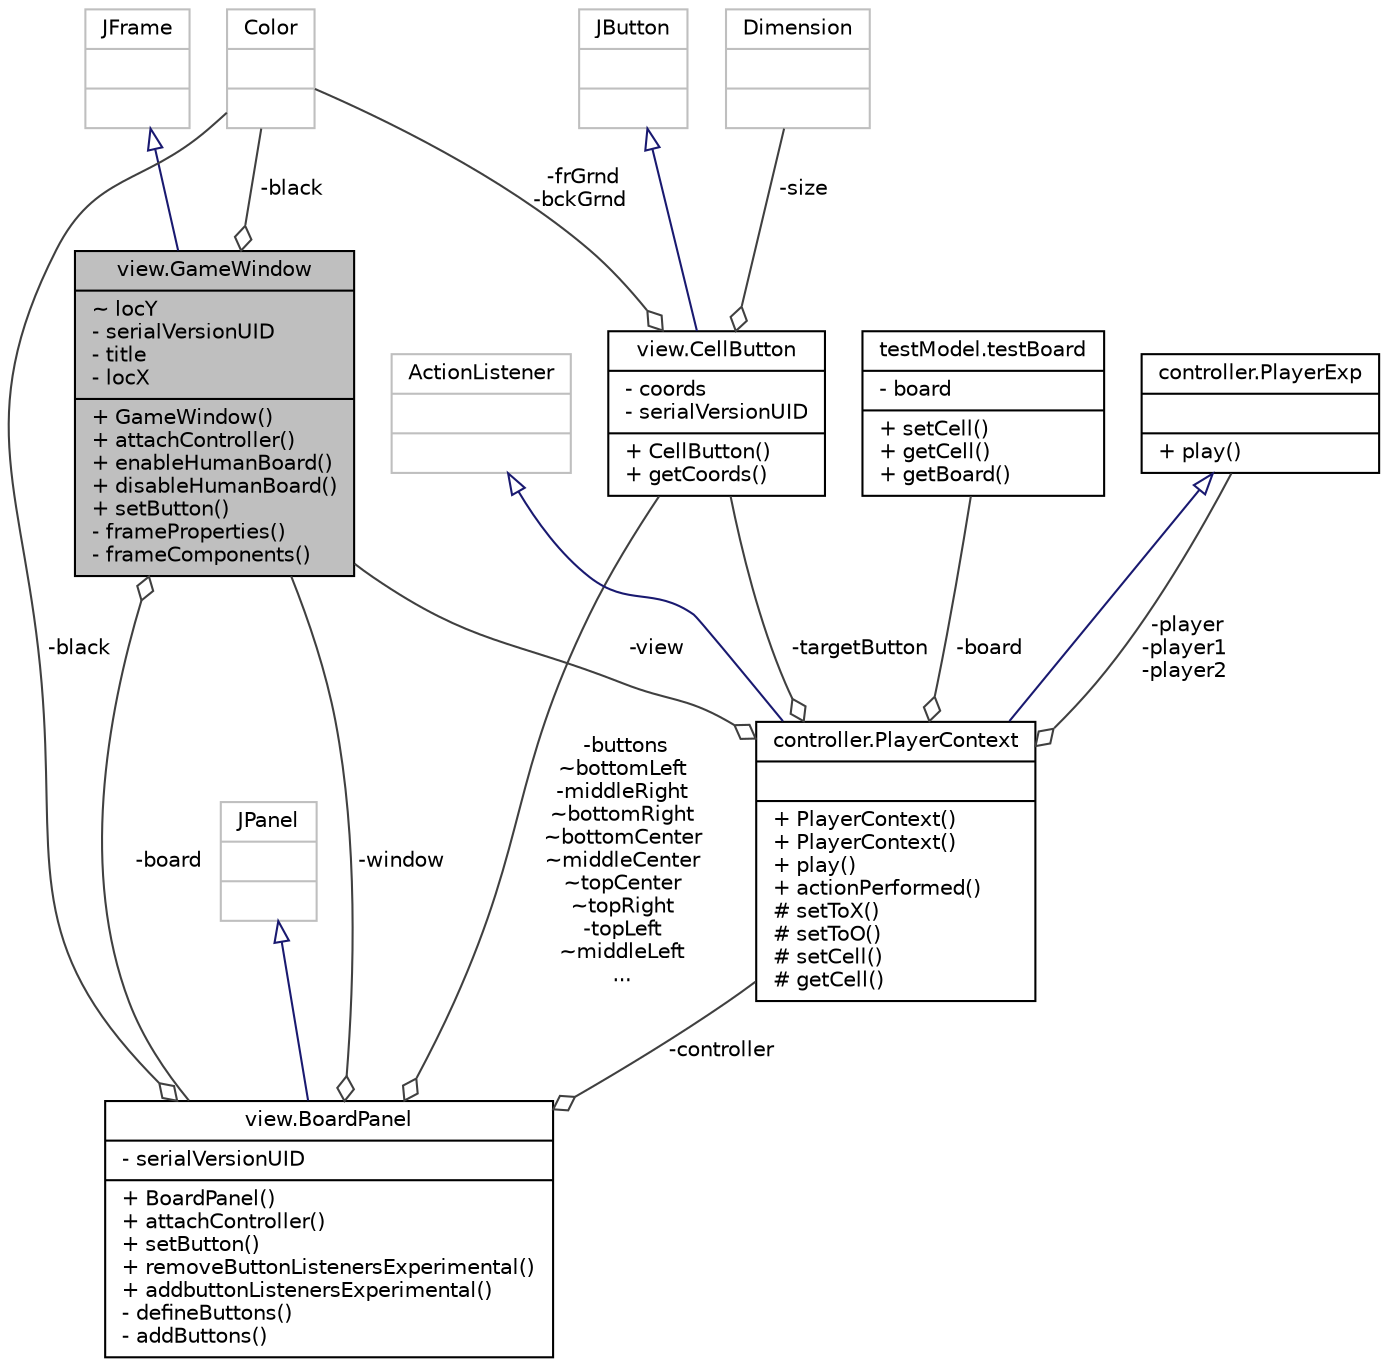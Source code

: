 digraph "view.GameWindow"
{
  edge [fontname="Helvetica",fontsize="10",labelfontname="Helvetica",labelfontsize="10"];
  node [fontname="Helvetica",fontsize="10",shape=record];
  Node1 [label="{view.GameWindow\n|~ locY\l- serialVersionUID\l- title\l- locX\l|+ GameWindow()\l+ attachController()\l+ enableHumanBoard()\l+ disableHumanBoard()\l+ setButton()\l- frameProperties()\l- frameComponents()\l}",height=0.2,width=0.4,color="black", fillcolor="grey75", style="filled" fontcolor="black"];
  Node2 -> Node1 [dir="back",color="midnightblue",fontsize="10",style="solid",arrowtail="onormal",fontname="Helvetica"];
  Node2 [label="{JFrame\n||}",height=0.2,width=0.4,color="grey75", fillcolor="white", style="filled"];
  Node3 -> Node1 [color="grey25",fontsize="10",style="solid",label=" -board" ,arrowhead="odiamond",fontname="Helvetica"];
  Node3 [label="{view.BoardPanel\n|- serialVersionUID\l|+ BoardPanel()\l+ attachController()\l+ setButton()\l+ removeButtonListenersExperimental()\l+ addbuttonListenersExperimental()\l- defineButtons()\l- addButtons()\l}",height=0.2,width=0.4,color="black", fillcolor="white", style="filled",URL="$classview_1_1_board_panel.html"];
  Node4 -> Node3 [dir="back",color="midnightblue",fontsize="10",style="solid",arrowtail="onormal",fontname="Helvetica"];
  Node4 [label="{JPanel\n||}",height=0.2,width=0.4,color="grey75", fillcolor="white", style="filled"];
  Node5 -> Node3 [color="grey25",fontsize="10",style="solid",label=" -buttons\n~bottomLeft\n-middleRight\n~bottomRight\n~bottomCenter\n~middleCenter\n~topCenter\n~topRight\n-topLeft\n~middleLeft\n..." ,arrowhead="odiamond",fontname="Helvetica"];
  Node5 [label="{view.CellButton\n|- coords\l- serialVersionUID\l|+ CellButton()\l+ getCoords()\l}",height=0.2,width=0.4,color="black", fillcolor="white", style="filled",URL="$classview_1_1_cell_button.html"];
  Node6 -> Node5 [dir="back",color="midnightblue",fontsize="10",style="solid",arrowtail="onormal",fontname="Helvetica"];
  Node6 [label="{JButton\n||}",height=0.2,width=0.4,color="grey75", fillcolor="white", style="filled"];
  Node7 -> Node5 [color="grey25",fontsize="10",style="solid",label=" -frGrnd\n-bckGrnd" ,arrowhead="odiamond",fontname="Helvetica"];
  Node7 [label="{Color\n||}",height=0.2,width=0.4,color="grey75", fillcolor="white", style="filled"];
  Node8 -> Node5 [color="grey25",fontsize="10",style="solid",label=" -size" ,arrowhead="odiamond",fontname="Helvetica"];
  Node8 [label="{Dimension\n||}",height=0.2,width=0.4,color="grey75", fillcolor="white", style="filled"];
  Node9 -> Node3 [color="grey25",fontsize="10",style="solid",label=" -controller" ,arrowhead="odiamond",fontname="Helvetica"];
  Node9 [label="{controller.PlayerContext\n||+ PlayerContext()\l+ PlayerContext()\l+ play()\l+ actionPerformed()\l# setToX()\l# setToO()\l# setCell()\l# getCell()\l}",height=0.2,width=0.4,color="black", fillcolor="white", style="filled",URL="$classcontroller_1_1_player_context.html"];
  Node10 -> Node9 [dir="back",color="midnightblue",fontsize="10",style="solid",arrowtail="onormal",fontname="Helvetica"];
  Node10 [label="{controller.PlayerExp\n||+ play()\l}",height=0.2,width=0.4,color="black", fillcolor="white", style="filled",URL="$interfacecontroller_1_1_player_exp.html"];
  Node11 -> Node9 [dir="back",color="midnightblue",fontsize="10",style="solid",arrowtail="onormal",fontname="Helvetica"];
  Node11 [label="{ActionListener\n||}",height=0.2,width=0.4,color="grey75", fillcolor="white", style="filled"];
  Node5 -> Node9 [color="grey25",fontsize="10",style="solid",label=" -targetButton" ,arrowhead="odiamond",fontname="Helvetica"];
  Node10 -> Node9 [color="grey25",fontsize="10",style="solid",label=" -player\n-player1\n-player2" ,arrowhead="odiamond",fontname="Helvetica"];
  Node1 -> Node9 [color="grey25",fontsize="10",style="solid",label=" -view" ,arrowhead="odiamond",fontname="Helvetica"];
  Node12 -> Node9 [color="grey25",fontsize="10",style="solid",label=" -board" ,arrowhead="odiamond",fontname="Helvetica"];
  Node12 [label="{testModel.testBoard\n|- board\l|+ setCell()\l+ getCell()\l+ getBoard()\l}",height=0.2,width=0.4,color="black", fillcolor="white", style="filled",URL="$classtest_model_1_1test_board.html"];
  Node1 -> Node3 [color="grey25",fontsize="10",style="solid",label=" -window" ,arrowhead="odiamond",fontname="Helvetica"];
  Node7 -> Node3 [color="grey25",fontsize="10",style="solid",label=" -black" ,arrowhead="odiamond",fontname="Helvetica"];
  Node7 -> Node1 [color="grey25",fontsize="10",style="solid",label=" -black" ,arrowhead="odiamond",fontname="Helvetica"];
}
